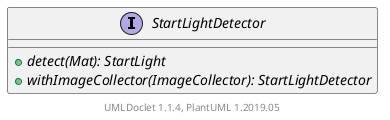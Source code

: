 @startuml

    interface StartLightDetector [[StartLightDetector.html]] {
        {abstract} +detect(Mat): StartLight
        {abstract} +withImageCollector(ImageCollector): StartLightDetector
    }


    center footer UMLDoclet 1.1.4, PlantUML 1.2019.05
@enduml

